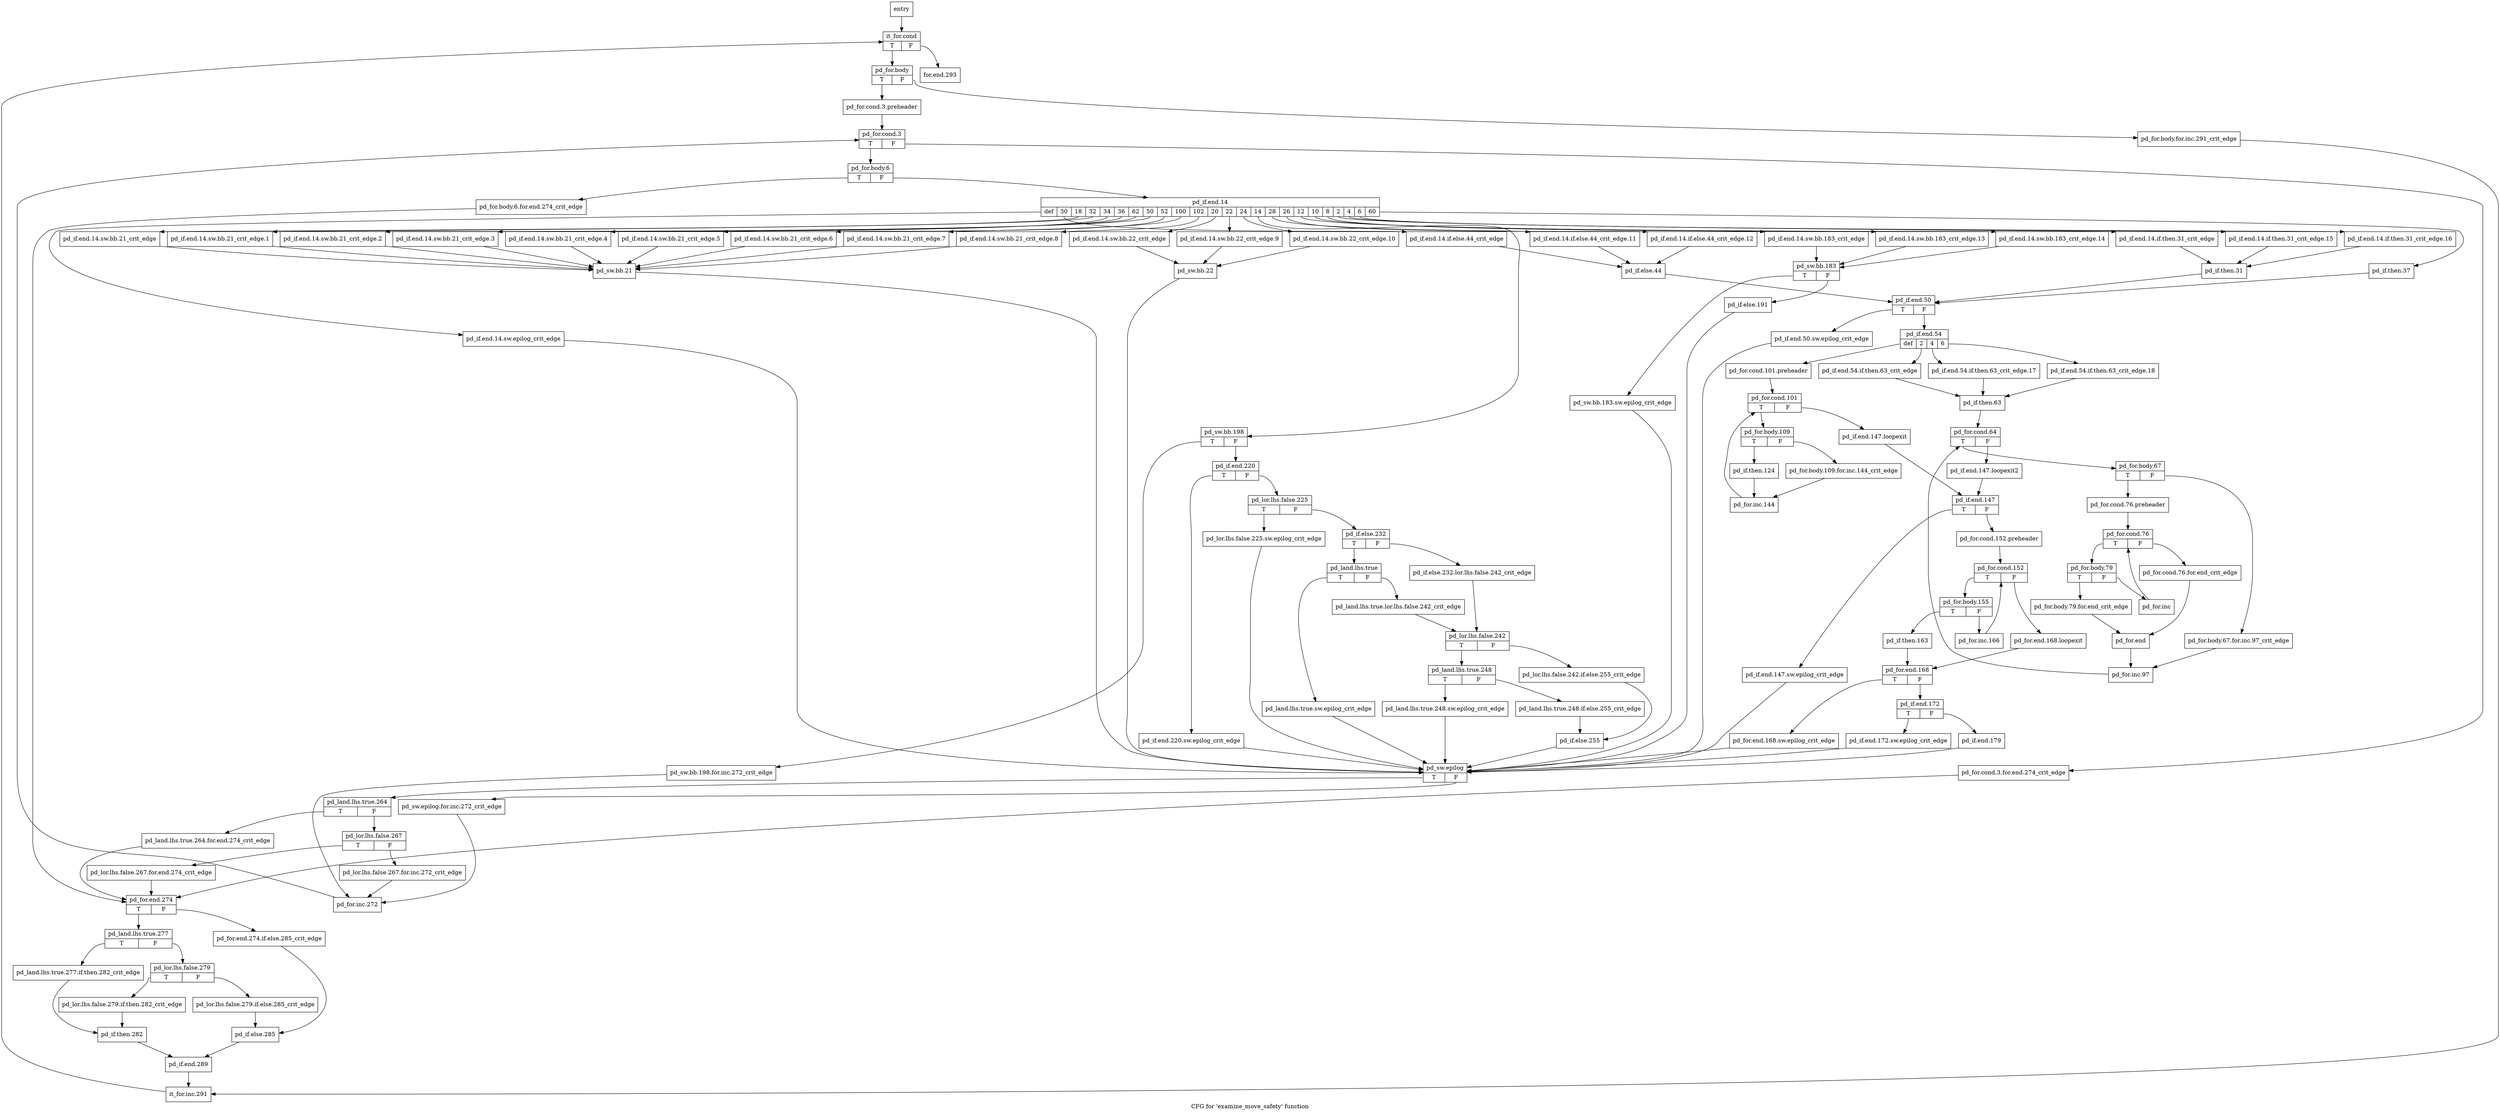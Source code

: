 digraph "CFG for 'examine_move_safety' function" {
	label="CFG for 'examine_move_safety' function";

	Node0x353eb60 [shape=record,label="{entry}"];
	Node0x353eb60 -> Node0x3596370;
	Node0x3596370 [shape=record,label="{it_for.cond|{<s0>T|<s1>F}}"];
	Node0x3596370:s0 -> Node0x35963c0;
	Node0x3596370:s1 -> Node0x3598710;
	Node0x35963c0 [shape=record,label="{pd_for.body|{<s0>T|<s1>F}}"];
	Node0x35963c0:s0 -> Node0x3596460;
	Node0x35963c0:s1 -> Node0x3596410;
	Node0x3596410 [shape=record,label="{pd_for.body.for.inc.291_crit_edge}"];
	Node0x3596410 -> Node0x35986c0;
	Node0x3596460 [shape=record,label="{pd_for.cond.3.preheader}"];
	Node0x3596460 -> Node0x35964b0;
	Node0x35964b0 [shape=record,label="{pd_for.cond.3|{<s0>T|<s1>F}}"];
	Node0x35964b0:s0 -> Node0x3596550;
	Node0x35964b0:s1 -> Node0x3596500;
	Node0x3596500 [shape=record,label="{pd_for.cond.3.for.end.274_crit_edge}"];
	Node0x3596500 -> Node0x35983a0;
	Node0x3596550 [shape=record,label="{pd_for.body.6|{<s0>T|<s1>F}}"];
	Node0x3596550:s0 -> Node0x35965a0;
	Node0x3596550:s1 -> Node0x35965f0;
	Node0x35965a0 [shape=record,label="{pd_for.body.6.for.end.274_crit_edge}"];
	Node0x35965a0 -> Node0x35983a0;
	Node0x35965f0 [shape=record,label="{pd_if.end.14|{<s0>def|<s1>30|<s2>18|<s3>32|<s4>34|<s5>36|<s6>62|<s7>50|<s8>52|<s9>100|<s10>102|<s11>20|<s12>22|<s13>24|<s14>14|<s15>28|<s16>26|<s17>12|<s18>10|<s19>8|<s20>2|<s21>4|<s22>6|<s23>60}}"];
	Node0x35965f0:s0 -> Node0x3596cd0;
	Node0x35965f0:s1 -> Node0x3596c80;
	Node0x35965f0:s2 -> Node0x3596c30;
	Node0x35965f0:s3 -> Node0x3596be0;
	Node0x35965f0:s4 -> Node0x3596b90;
	Node0x35965f0:s5 -> Node0x3596b40;
	Node0x35965f0:s6 -> Node0x3596af0;
	Node0x35965f0:s7 -> Node0x3596aa0;
	Node0x35965f0:s8 -> Node0x3596a50;
	Node0x35965f0:s9 -> Node0x3596a00;
	Node0x35965f0:s10 -> Node0x35969b0;
	Node0x35965f0:s11 -> Node0x3596960;
	Node0x35965f0:s12 -> Node0x3596910;
	Node0x35965f0:s13 -> Node0x35968c0;
	Node0x35965f0:s14 -> Node0x3597bd0;
	Node0x35965f0:s15 -> Node0x3596870;
	Node0x35965f0:s16 -> Node0x3596820;
	Node0x35965f0:s17 -> Node0x35967d0;
	Node0x35965f0:s18 -> Node0x3596780;
	Node0x35965f0:s19 -> Node0x3596730;
	Node0x35965f0:s20 -> Node0x35966e0;
	Node0x35965f0:s21 -> Node0x3596690;
	Node0x35965f0:s22 -> Node0x3596640;
	Node0x35965f0:s23 -> Node0x3596e10;
	Node0x3596640 [shape=record,label="{pd_if.end.14.if.then.31_crit_edge.16}"];
	Node0x3596640 -> Node0x3596dc0;
	Node0x3596690 [shape=record,label="{pd_if.end.14.if.then.31_crit_edge.15}"];
	Node0x3596690 -> Node0x3596dc0;
	Node0x35966e0 [shape=record,label="{pd_if.end.14.if.then.31_crit_edge}"];
	Node0x35966e0 -> Node0x3596dc0;
	Node0x3596730 [shape=record,label="{pd_if.end.14.sw.bb.183_crit_edge.14}"];
	Node0x3596730 -> Node0x3597ae0;
	Node0x3596780 [shape=record,label="{pd_if.end.14.sw.bb.183_crit_edge.13}"];
	Node0x3596780 -> Node0x3597ae0;
	Node0x35967d0 [shape=record,label="{pd_if.end.14.sw.bb.183_crit_edge}"];
	Node0x35967d0 -> Node0x3597ae0;
	Node0x3596820 [shape=record,label="{pd_if.end.14.if.else.44_crit_edge.12}"];
	Node0x3596820 -> Node0x3596e60;
	Node0x3596870 [shape=record,label="{pd_if.end.14.if.else.44_crit_edge.11}"];
	Node0x3596870 -> Node0x3596e60;
	Node0x35968c0 [shape=record,label="{pd_if.end.14.sw.bb.22_crit_edge.10}"];
	Node0x35968c0 -> Node0x3596d70;
	Node0x3596910 [shape=record,label="{pd_if.end.14.sw.bb.22_crit_edge.9}"];
	Node0x3596910 -> Node0x3596d70;
	Node0x3596960 [shape=record,label="{pd_if.end.14.sw.bb.22_crit_edge}"];
	Node0x3596960 -> Node0x3596d70;
	Node0x35969b0 [shape=record,label="{pd_if.end.14.sw.bb.21_crit_edge.8}"];
	Node0x35969b0 -> Node0x3596d20;
	Node0x3596a00 [shape=record,label="{pd_if.end.14.sw.bb.21_crit_edge.7}"];
	Node0x3596a00 -> Node0x3596d20;
	Node0x3596a50 [shape=record,label="{pd_if.end.14.sw.bb.21_crit_edge.6}"];
	Node0x3596a50 -> Node0x3596d20;
	Node0x3596aa0 [shape=record,label="{pd_if.end.14.sw.bb.21_crit_edge.5}"];
	Node0x3596aa0 -> Node0x3596d20;
	Node0x3596af0 [shape=record,label="{pd_if.end.14.sw.bb.21_crit_edge.4}"];
	Node0x3596af0 -> Node0x3596d20;
	Node0x3596b40 [shape=record,label="{pd_if.end.14.sw.bb.21_crit_edge.3}"];
	Node0x3596b40 -> Node0x3596d20;
	Node0x3596b90 [shape=record,label="{pd_if.end.14.sw.bb.21_crit_edge.2}"];
	Node0x3596b90 -> Node0x3596d20;
	Node0x3596be0 [shape=record,label="{pd_if.end.14.sw.bb.21_crit_edge.1}"];
	Node0x3596be0 -> Node0x3596d20;
	Node0x3596c30 [shape=record,label="{pd_if.end.14.sw.bb.21_crit_edge}"];
	Node0x3596c30 -> Node0x3596d20;
	Node0x3596c80 [shape=record,label="{pd_if.end.14.if.else.44_crit_edge}"];
	Node0x3596c80 -> Node0x3596e60;
	Node0x3596cd0 [shape=record,label="{pd_if.end.14.sw.epilog_crit_edge}"];
	Node0x3596cd0 -> Node0x3598120;
	Node0x3596d20 [shape=record,label="{pd_sw.bb.21}"];
	Node0x3596d20 -> Node0x3598120;
	Node0x3596d70 [shape=record,label="{pd_sw.bb.22}"];
	Node0x3596d70 -> Node0x3598120;
	Node0x3596dc0 [shape=record,label="{pd_if.then.31}"];
	Node0x3596dc0 -> Node0x3596eb0;
	Node0x3596e10 [shape=record,label="{pd_if.then.37}"];
	Node0x3596e10 -> Node0x3596eb0;
	Node0x3596e60 [shape=record,label="{pd_if.else.44}"];
	Node0x3596e60 -> Node0x3596eb0;
	Node0x3596eb0 [shape=record,label="{pd_if.end.50|{<s0>T|<s1>F}}"];
	Node0x3596eb0:s0 -> Node0x3596f00;
	Node0x3596eb0:s1 -> Node0x3596f50;
	Node0x3596f00 [shape=record,label="{pd_if.end.50.sw.epilog_crit_edge}"];
	Node0x3596f00 -> Node0x3598120;
	Node0x3596f50 [shape=record,label="{pd_if.end.54|{<s0>def|<s1>2|<s2>4|<s3>6}}"];
	Node0x3596f50:s0 -> Node0x3597090;
	Node0x3596f50:s1 -> Node0x3597040;
	Node0x3596f50:s2 -> Node0x3596ff0;
	Node0x3596f50:s3 -> Node0x3596fa0;
	Node0x3596fa0 [shape=record,label="{pd_if.end.54.if.then.63_crit_edge.18}"];
	Node0x3596fa0 -> Node0x35970e0;
	Node0x3596ff0 [shape=record,label="{pd_if.end.54.if.then.63_crit_edge.17}"];
	Node0x3596ff0 -> Node0x35970e0;
	Node0x3597040 [shape=record,label="{pd_if.end.54.if.then.63_crit_edge}"];
	Node0x3597040 -> Node0x35970e0;
	Node0x3597090 [shape=record,label="{pd_for.cond.101.preheader}"];
	Node0x3597090 -> Node0x35974a0;
	Node0x35970e0 [shape=record,label="{pd_if.then.63}"];
	Node0x35970e0 -> Node0x3597130;
	Node0x3597130 [shape=record,label="{pd_for.cond.64|{<s0>T|<s1>F}}"];
	Node0x3597130:s0 -> Node0x3597180;
	Node0x3597130:s1 -> Node0x3597680;
	Node0x3597180 [shape=record,label="{pd_for.body.67|{<s0>T|<s1>F}}"];
	Node0x3597180:s0 -> Node0x3597220;
	Node0x3597180:s1 -> Node0x35971d0;
	Node0x35971d0 [shape=record,label="{pd_for.body.67.for.inc.97_crit_edge}"];
	Node0x35971d0 -> Node0x3597450;
	Node0x3597220 [shape=record,label="{pd_for.cond.76.preheader}"];
	Node0x3597220 -> Node0x3597270;
	Node0x3597270 [shape=record,label="{pd_for.cond.76|{<s0>T|<s1>F}}"];
	Node0x3597270:s0 -> Node0x3597310;
	Node0x3597270:s1 -> Node0x35972c0;
	Node0x35972c0 [shape=record,label="{pd_for.cond.76.for.end_crit_edge}"];
	Node0x35972c0 -> Node0x3597400;
	Node0x3597310 [shape=record,label="{pd_for.body.79|{<s0>T|<s1>F}}"];
	Node0x3597310:s0 -> Node0x3597360;
	Node0x3597310:s1 -> Node0x35973b0;
	Node0x3597360 [shape=record,label="{pd_for.body.79.for.end_crit_edge}"];
	Node0x3597360 -> Node0x3597400;
	Node0x35973b0 [shape=record,label="{pd_for.inc}"];
	Node0x35973b0 -> Node0x3597270;
	Node0x3597400 [shape=record,label="{pd_for.end}"];
	Node0x3597400 -> Node0x3597450;
	Node0x3597450 [shape=record,label="{pd_for.inc.97}"];
	Node0x3597450 -> Node0x3597130;
	Node0x35974a0 [shape=record,label="{pd_for.cond.101|{<s0>T|<s1>F}}"];
	Node0x35974a0:s0 -> Node0x35974f0;
	Node0x35974a0:s1 -> Node0x3597630;
	Node0x35974f0 [shape=record,label="{pd_for.body.109|{<s0>T|<s1>F}}"];
	Node0x35974f0:s0 -> Node0x3597590;
	Node0x35974f0:s1 -> Node0x3597540;
	Node0x3597540 [shape=record,label="{pd_for.body.109.for.inc.144_crit_edge}"];
	Node0x3597540 -> Node0x35975e0;
	Node0x3597590 [shape=record,label="{pd_if.then.124}"];
	Node0x3597590 -> Node0x35975e0;
	Node0x35975e0 [shape=record,label="{pd_for.inc.144}"];
	Node0x35975e0 -> Node0x35974a0;
	Node0x3597630 [shape=record,label="{pd_if.end.147.loopexit}"];
	Node0x3597630 -> Node0x35976d0;
	Node0x3597680 [shape=record,label="{pd_if.end.147.loopexit2}"];
	Node0x3597680 -> Node0x35976d0;
	Node0x35976d0 [shape=record,label="{pd_if.end.147|{<s0>T|<s1>F}}"];
	Node0x35976d0:s0 -> Node0x3597720;
	Node0x35976d0:s1 -> Node0x3597770;
	Node0x3597720 [shape=record,label="{pd_if.end.147.sw.epilog_crit_edge}"];
	Node0x3597720 -> Node0x3598120;
	Node0x3597770 [shape=record,label="{pd_for.cond.152.preheader}"];
	Node0x3597770 -> Node0x35977c0;
	Node0x35977c0 [shape=record,label="{pd_for.cond.152|{<s0>T|<s1>F}}"];
	Node0x35977c0:s0 -> Node0x3597810;
	Node0x35977c0:s1 -> Node0x3597900;
	Node0x3597810 [shape=record,label="{pd_for.body.155|{<s0>T|<s1>F}}"];
	Node0x3597810:s0 -> Node0x3597860;
	Node0x3597810:s1 -> Node0x35978b0;
	Node0x3597860 [shape=record,label="{pd_if.then.163}"];
	Node0x3597860 -> Node0x3597950;
	Node0x35978b0 [shape=record,label="{pd_for.inc.166}"];
	Node0x35978b0 -> Node0x35977c0;
	Node0x3597900 [shape=record,label="{pd_for.end.168.loopexit}"];
	Node0x3597900 -> Node0x3597950;
	Node0x3597950 [shape=record,label="{pd_for.end.168|{<s0>T|<s1>F}}"];
	Node0x3597950:s0 -> Node0x35979a0;
	Node0x3597950:s1 -> Node0x35979f0;
	Node0x35979a0 [shape=record,label="{pd_for.end.168.sw.epilog_crit_edge}"];
	Node0x35979a0 -> Node0x3598120;
	Node0x35979f0 [shape=record,label="{pd_if.end.172|{<s0>T|<s1>F}}"];
	Node0x35979f0:s0 -> Node0x3597a40;
	Node0x35979f0:s1 -> Node0x3597a90;
	Node0x3597a40 [shape=record,label="{pd_if.end.172.sw.epilog_crit_edge}"];
	Node0x3597a40 -> Node0x3598120;
	Node0x3597a90 [shape=record,label="{pd_if.end.179}"];
	Node0x3597a90 -> Node0x3598120;
	Node0x3597ae0 [shape=record,label="{pd_sw.bb.183|{<s0>T|<s1>F}}"];
	Node0x3597ae0:s0 -> Node0x3597b30;
	Node0x3597ae0:s1 -> Node0x3597b80;
	Node0x3597b30 [shape=record,label="{pd_sw.bb.183.sw.epilog_crit_edge}"];
	Node0x3597b30 -> Node0x3598120;
	Node0x3597b80 [shape=record,label="{pd_if.else.191}"];
	Node0x3597b80 -> Node0x3598120;
	Node0x3597bd0 [shape=record,label="{pd_sw.bb.198|{<s0>T|<s1>F}}"];
	Node0x3597bd0:s0 -> Node0x3597c20;
	Node0x3597bd0:s1 -> Node0x3597c70;
	Node0x3597c20 [shape=record,label="{pd_sw.bb.198.for.inc.272_crit_edge}"];
	Node0x3597c20 -> Node0x3598350;
	Node0x3597c70 [shape=record,label="{pd_if.end.220|{<s0>T|<s1>F}}"];
	Node0x3597c70:s0 -> Node0x3597cc0;
	Node0x3597c70:s1 -> Node0x3597d10;
	Node0x3597cc0 [shape=record,label="{pd_if.end.220.sw.epilog_crit_edge}"];
	Node0x3597cc0 -> Node0x3598120;
	Node0x3597d10 [shape=record,label="{pd_lor.lhs.false.225|{<s0>T|<s1>F}}"];
	Node0x3597d10:s0 -> Node0x3597d60;
	Node0x3597d10:s1 -> Node0x3597db0;
	Node0x3597d60 [shape=record,label="{pd_lor.lhs.false.225.sw.epilog_crit_edge}"];
	Node0x3597d60 -> Node0x3598120;
	Node0x3597db0 [shape=record,label="{pd_if.else.232|{<s0>T|<s1>F}}"];
	Node0x3597db0:s0 -> Node0x3597e50;
	Node0x3597db0:s1 -> Node0x3597e00;
	Node0x3597e00 [shape=record,label="{pd_if.else.232.lor.lhs.false.242_crit_edge}"];
	Node0x3597e00 -> Node0x3597f40;
	Node0x3597e50 [shape=record,label="{pd_land.lhs.true|{<s0>T|<s1>F}}"];
	Node0x3597e50:s0 -> Node0x3597ef0;
	Node0x3597e50:s1 -> Node0x3597ea0;
	Node0x3597ea0 [shape=record,label="{pd_land.lhs.true.lor.lhs.false.242_crit_edge}"];
	Node0x3597ea0 -> Node0x3597f40;
	Node0x3597ef0 [shape=record,label="{pd_land.lhs.true.sw.epilog_crit_edge}"];
	Node0x3597ef0 -> Node0x3598120;
	Node0x3597f40 [shape=record,label="{pd_lor.lhs.false.242|{<s0>T|<s1>F}}"];
	Node0x3597f40:s0 -> Node0x3597fe0;
	Node0x3597f40:s1 -> Node0x3597f90;
	Node0x3597f90 [shape=record,label="{pd_lor.lhs.false.242.if.else.255_crit_edge}"];
	Node0x3597f90 -> Node0x35980d0;
	Node0x3597fe0 [shape=record,label="{pd_land.lhs.true.248|{<s0>T|<s1>F}}"];
	Node0x3597fe0:s0 -> Node0x3598080;
	Node0x3597fe0:s1 -> Node0x3598030;
	Node0x3598030 [shape=record,label="{pd_land.lhs.true.248.if.else.255_crit_edge}"];
	Node0x3598030 -> Node0x35980d0;
	Node0x3598080 [shape=record,label="{pd_land.lhs.true.248.sw.epilog_crit_edge}"];
	Node0x3598080 -> Node0x3598120;
	Node0x35980d0 [shape=record,label="{pd_if.else.255}"];
	Node0x35980d0 -> Node0x3598120;
	Node0x3598120 [shape=record,label="{pd_sw.epilog|{<s0>T|<s1>F}}"];
	Node0x3598120:s0 -> Node0x35981c0;
	Node0x3598120:s1 -> Node0x3598170;
	Node0x3598170 [shape=record,label="{pd_sw.epilog.for.inc.272_crit_edge}"];
	Node0x3598170 -> Node0x3598350;
	Node0x35981c0 [shape=record,label="{pd_land.lhs.true.264|{<s0>T|<s1>F}}"];
	Node0x35981c0:s0 -> Node0x3598210;
	Node0x35981c0:s1 -> Node0x3598260;
	Node0x3598210 [shape=record,label="{pd_land.lhs.true.264.for.end.274_crit_edge}"];
	Node0x3598210 -> Node0x35983a0;
	Node0x3598260 [shape=record,label="{pd_lor.lhs.false.267|{<s0>T|<s1>F}}"];
	Node0x3598260:s0 -> Node0x3598300;
	Node0x3598260:s1 -> Node0x35982b0;
	Node0x35982b0 [shape=record,label="{pd_lor.lhs.false.267.for.inc.272_crit_edge}"];
	Node0x35982b0 -> Node0x3598350;
	Node0x3598300 [shape=record,label="{pd_lor.lhs.false.267.for.end.274_crit_edge}"];
	Node0x3598300 -> Node0x35983a0;
	Node0x3598350 [shape=record,label="{pd_for.inc.272}"];
	Node0x3598350 -> Node0x35964b0;
	Node0x35983a0 [shape=record,label="{pd_for.end.274|{<s0>T|<s1>F}}"];
	Node0x35983a0:s0 -> Node0x3598440;
	Node0x35983a0:s1 -> Node0x35983f0;
	Node0x35983f0 [shape=record,label="{pd_for.end.274.if.else.285_crit_edge}"];
	Node0x35983f0 -> Node0x3598620;
	Node0x3598440 [shape=record,label="{pd_land.lhs.true.277|{<s0>T|<s1>F}}"];
	Node0x3598440:s0 -> Node0x3598490;
	Node0x3598440:s1 -> Node0x35984e0;
	Node0x3598490 [shape=record,label="{pd_land.lhs.true.277.if.then.282_crit_edge}"];
	Node0x3598490 -> Node0x35985d0;
	Node0x35984e0 [shape=record,label="{pd_lor.lhs.false.279|{<s0>T|<s1>F}}"];
	Node0x35984e0:s0 -> Node0x3598580;
	Node0x35984e0:s1 -> Node0x3598530;
	Node0x3598530 [shape=record,label="{pd_lor.lhs.false.279.if.else.285_crit_edge}"];
	Node0x3598530 -> Node0x3598620;
	Node0x3598580 [shape=record,label="{pd_lor.lhs.false.279.if.then.282_crit_edge}"];
	Node0x3598580 -> Node0x35985d0;
	Node0x35985d0 [shape=record,label="{pd_if.then.282}"];
	Node0x35985d0 -> Node0x3598670;
	Node0x3598620 [shape=record,label="{pd_if.else.285}"];
	Node0x3598620 -> Node0x3598670;
	Node0x3598670 [shape=record,label="{pd_if.end.289}"];
	Node0x3598670 -> Node0x35986c0;
	Node0x35986c0 [shape=record,label="{it_for.inc.291}"];
	Node0x35986c0 -> Node0x3596370;
	Node0x3598710 [shape=record,label="{for.end.293}"];
}
